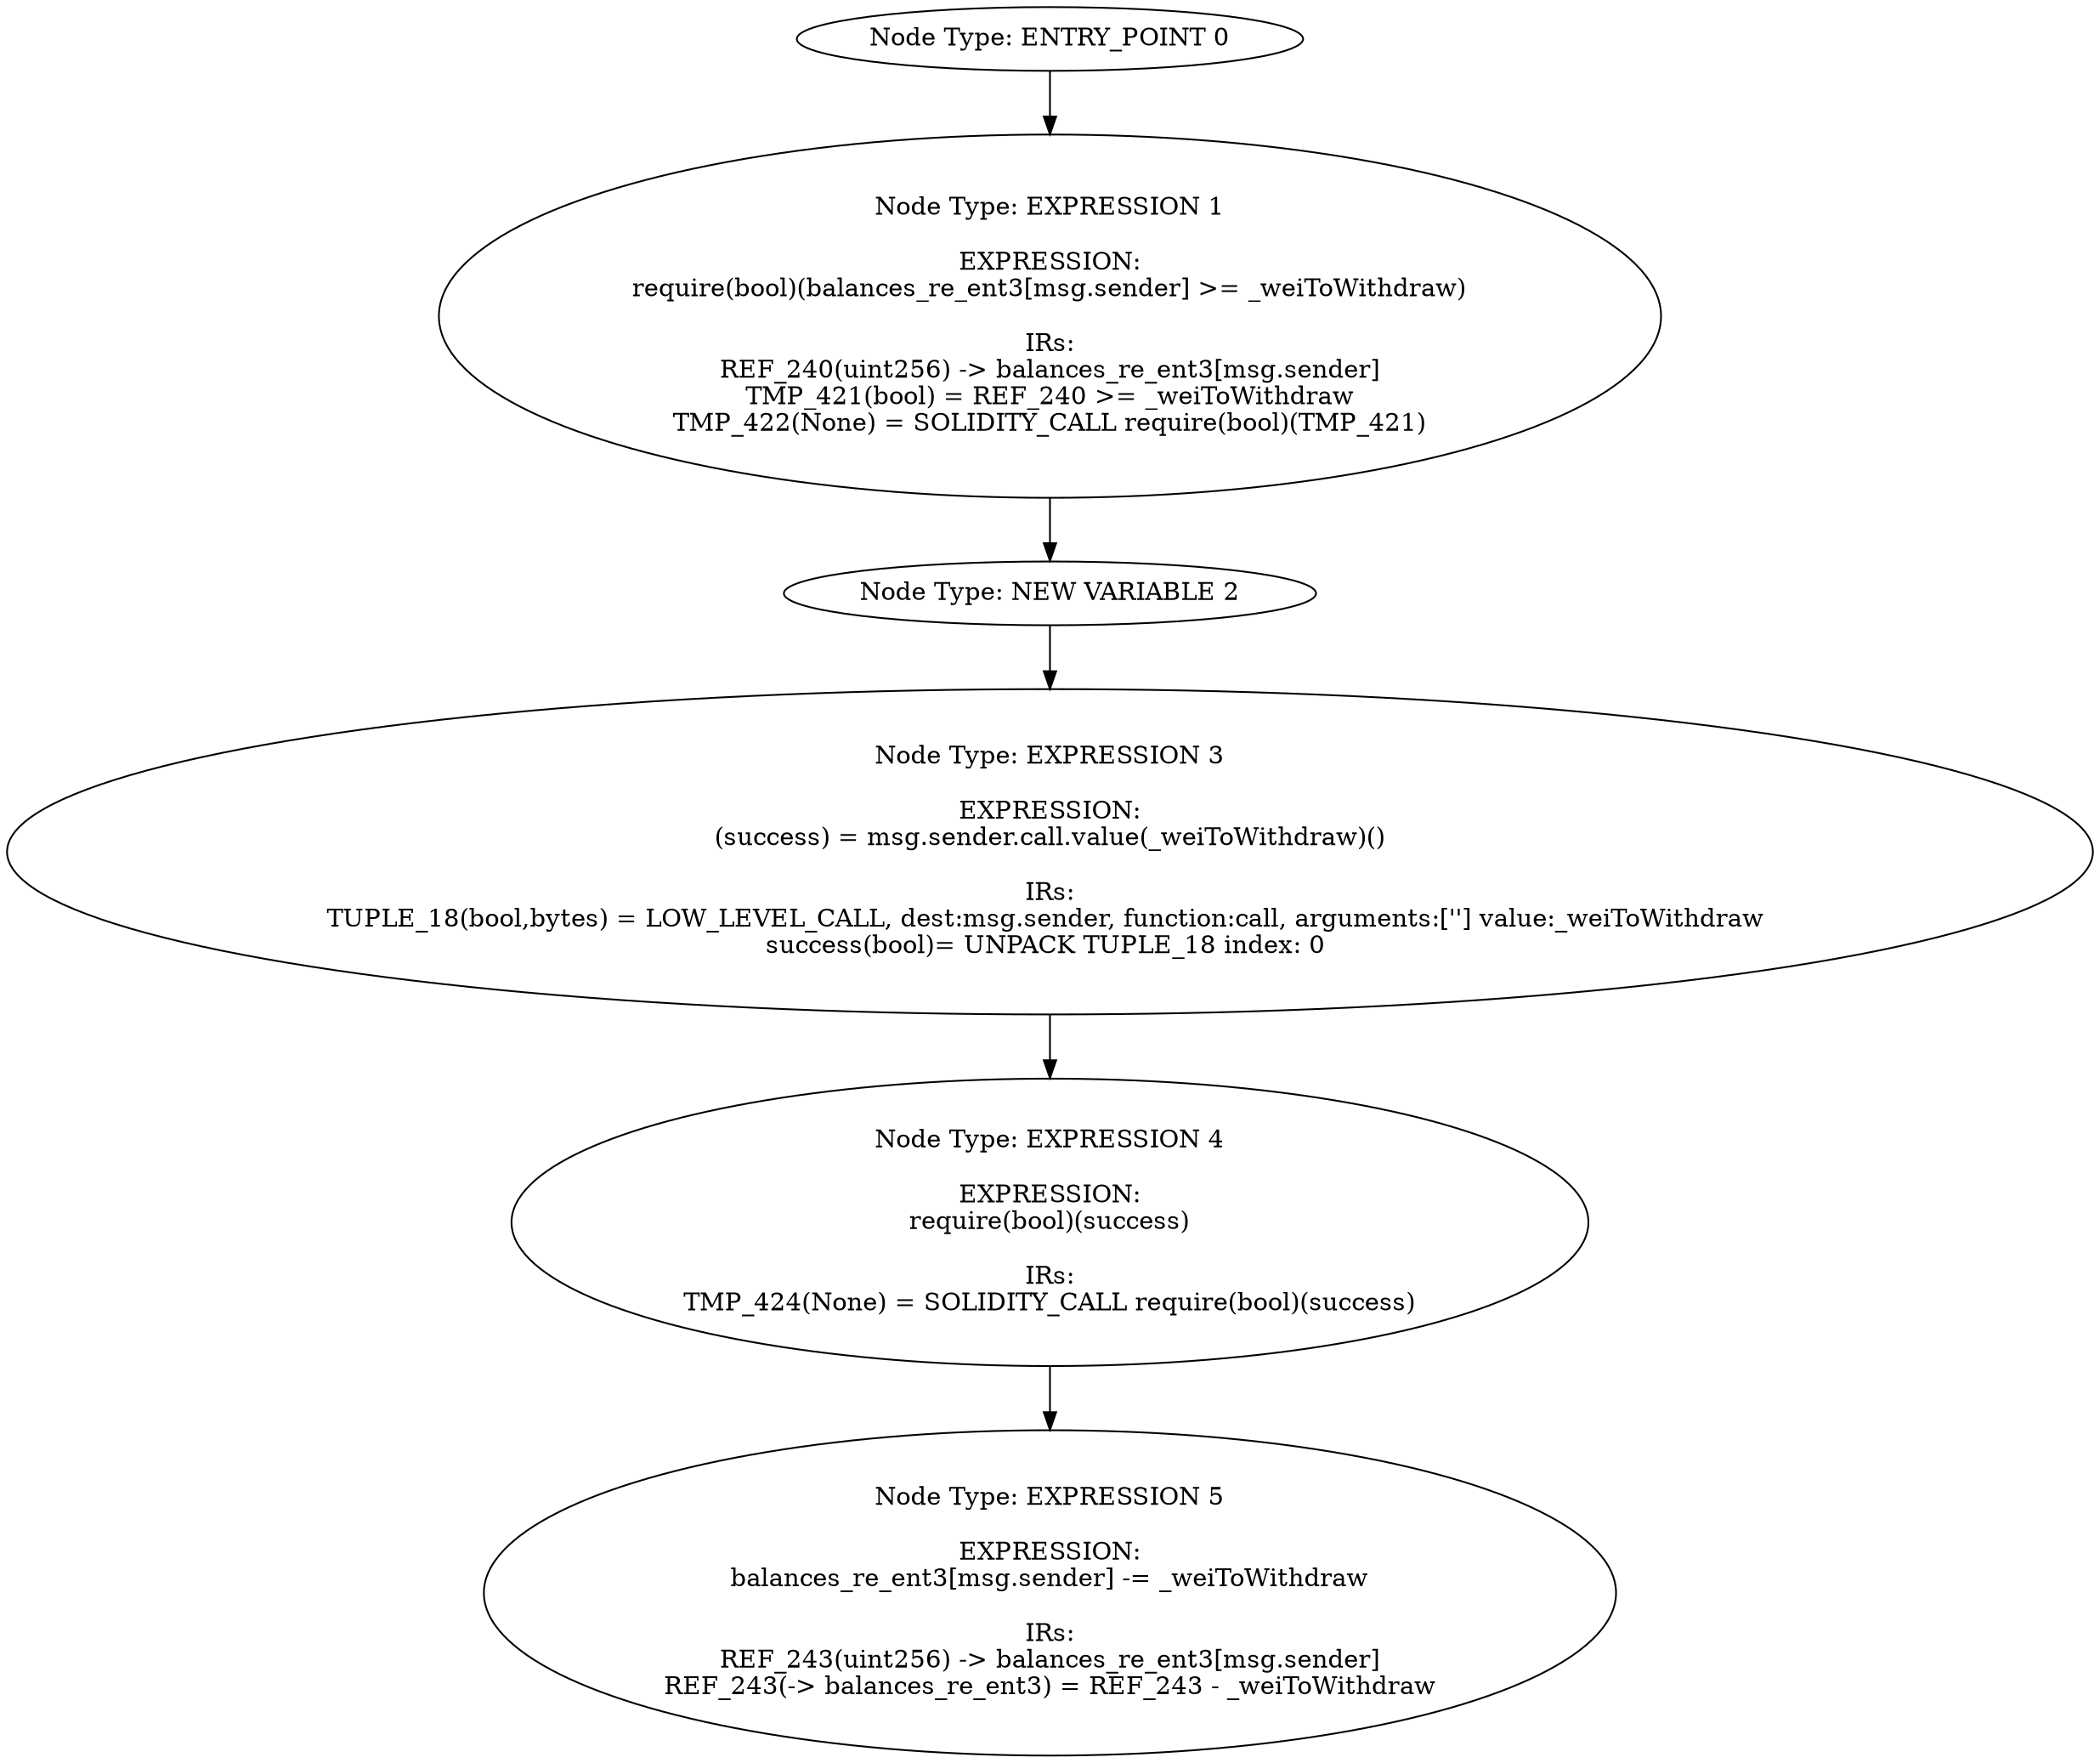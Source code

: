 digraph{
0[label="Node Type: ENTRY_POINT 0
"];
0->1;
1[label="Node Type: EXPRESSION 1

EXPRESSION:
require(bool)(balances_re_ent3[msg.sender] >= _weiToWithdraw)

IRs:
REF_240(uint256) -> balances_re_ent3[msg.sender]
TMP_421(bool) = REF_240 >= _weiToWithdraw
TMP_422(None) = SOLIDITY_CALL require(bool)(TMP_421)"];
1->2;
2[label="Node Type: NEW VARIABLE 2
"];
2->3;
3[label="Node Type: EXPRESSION 3

EXPRESSION:
(success) = msg.sender.call.value(_weiToWithdraw)()

IRs:
TUPLE_18(bool,bytes) = LOW_LEVEL_CALL, dest:msg.sender, function:call, arguments:[''] value:_weiToWithdraw 
success(bool)= UNPACK TUPLE_18 index: 0 "];
3->4;
4[label="Node Type: EXPRESSION 4

EXPRESSION:
require(bool)(success)

IRs:
TMP_424(None) = SOLIDITY_CALL require(bool)(success)"];
4->5;
5[label="Node Type: EXPRESSION 5

EXPRESSION:
balances_re_ent3[msg.sender] -= _weiToWithdraw

IRs:
REF_243(uint256) -> balances_re_ent3[msg.sender]
REF_243(-> balances_re_ent3) = REF_243 - _weiToWithdraw"];
}
